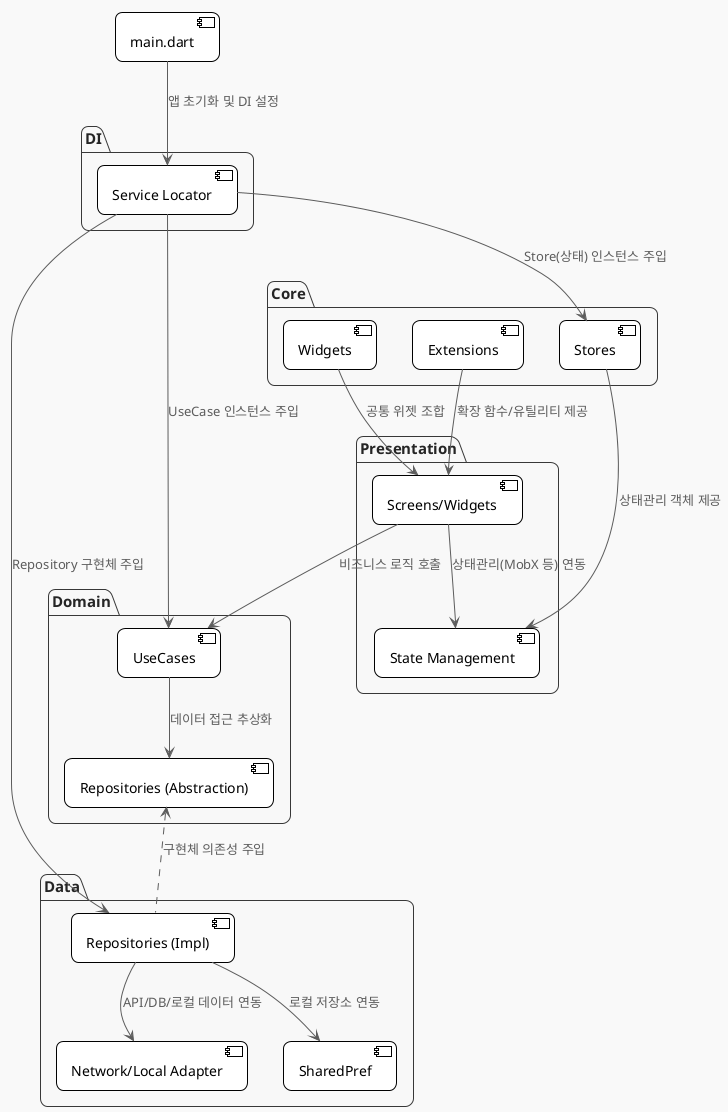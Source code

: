 @startuml
!theme plain
skinparam componentStyle uml2
skinparam shadowing false
skinparam roundcorner 15
skinparam monochrome true
skinparam backgroundColor #F9F9F9
skinparam ArrowColor Black
skinparam ArrowFontColor Black
skinparam defaultFontName "Nanum Gothic"

skinparam package {
  BackgroundColor #F8F8FF
  BorderColor #333366
  FontColor #222244
  FontSize 15
}
skinparam rectangle {
  BackgroundColor #F0F8FF
  BorderColor #333366
  FontColor #222244
}
skinparam ArrowColor #336699
skinparam ArrowFontColor #336699
skinparam ArrowFontSize 13

' 패키지 및 컴포넌트 정의
package "Presentation" {
  [Screens/Widgets]
  [State Management]
}
package "Domain" {
  [UseCases]
  [Repositories (Abstraction)]
}
package "Data" {
  [Repositories (Impl)]
  [Network/Local Adapter]
  [SharedPref]
}
package "Core" {
  [Stores]
  [Widgets]
  [Extensions]
}
package "DI" {
  [Service Locator]
}

' 관계 및 설명 추가
[main.dart] --> [Service Locator] : "앱 초기화 및 DI 설정"
[Service Locator] --> [Repositories (Impl)] : "Repository 구현체 주입"
[Service Locator] --> [UseCases] : "UseCase 인스턴스 주입"
[Service Locator] --> [Stores] : "Store(상태) 인스턴스 주입"

[Screens/Widgets] --> [State Management] : "상태관리(MobX 등) 연동"
[Screens/Widgets] --> [UseCases] : "비즈니스 로직 호출"
[UseCases] --> [Repositories (Abstraction)] : "데이터 접근 추상화"
[Repositories (Abstraction)] <.. [Repositories (Impl)] : "구현체 의존성 주입"
[Repositories (Impl)] --> [Network/Local Adapter] : "API/DB/로컬 데이터 연동"
[Repositories (Impl)] --> [SharedPref] : "로컬 저장소 연동"

[Stores] --> [State Management] : "상태관리 객체 제공"
[Widgets] --> [Screens/Widgets] : "공통 위젯 조합"
[Extensions] --> [Screens/Widgets] : "확장 함수/유틸리티 제공"
@enduml
